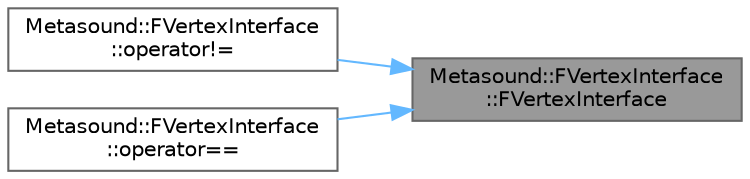 digraph "Metasound::FVertexInterface::FVertexInterface"
{
 // INTERACTIVE_SVG=YES
 // LATEX_PDF_SIZE
  bgcolor="transparent";
  edge [fontname=Helvetica,fontsize=10,labelfontname=Helvetica,labelfontsize=10];
  node [fontname=Helvetica,fontsize=10,shape=box,height=0.2,width=0.4];
  rankdir="RL";
  Node1 [id="Node000001",label="Metasound::FVertexInterface\l::FVertexInterface",height=0.2,width=0.4,color="gray40", fillcolor="grey60", style="filled", fontcolor="black",tooltip="Default constructor."];
  Node1 -> Node2 [id="edge1_Node000001_Node000002",dir="back",color="steelblue1",style="solid",tooltip=" "];
  Node2 [id="Node000002",label="Metasound::FVertexInterface\l::operator!=",height=0.2,width=0.4,color="grey40", fillcolor="white", style="filled",URL="$df/dfa/classMetasound_1_1FVertexInterface.html#aa6fff397a0bd5fc2814c453b50d0887c",tooltip="Test for inequality between two interfaces."];
  Node1 -> Node3 [id="edge2_Node000001_Node000003",dir="back",color="steelblue1",style="solid",tooltip=" "];
  Node3 [id="Node000003",label="Metasound::FVertexInterface\l::operator==",height=0.2,width=0.4,color="grey40", fillcolor="white", style="filled",URL="$df/dfa/classMetasound_1_1FVertexInterface.html#af8a106c11f721128c05ed19769ed65cf",tooltip="Test for equality between two interfaces."];
}
